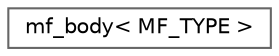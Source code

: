digraph "类继承关系图"
{
 // LATEX_PDF_SIZE
  bgcolor="transparent";
  edge [fontname=Helvetica,fontsize=10,labelfontname=Helvetica,labelfontsize=10];
  node [fontname=Helvetica,fontsize=10,shape=box,height=0.2,width=0.4];
  rankdir="LR";
  Node0 [id="Node000000",label="mf_body\< MF_TYPE \>",height=0.2,width=0.4,color="grey40", fillcolor="white", style="filled",URL="$structmf__body.html",tooltip=" "];
}
